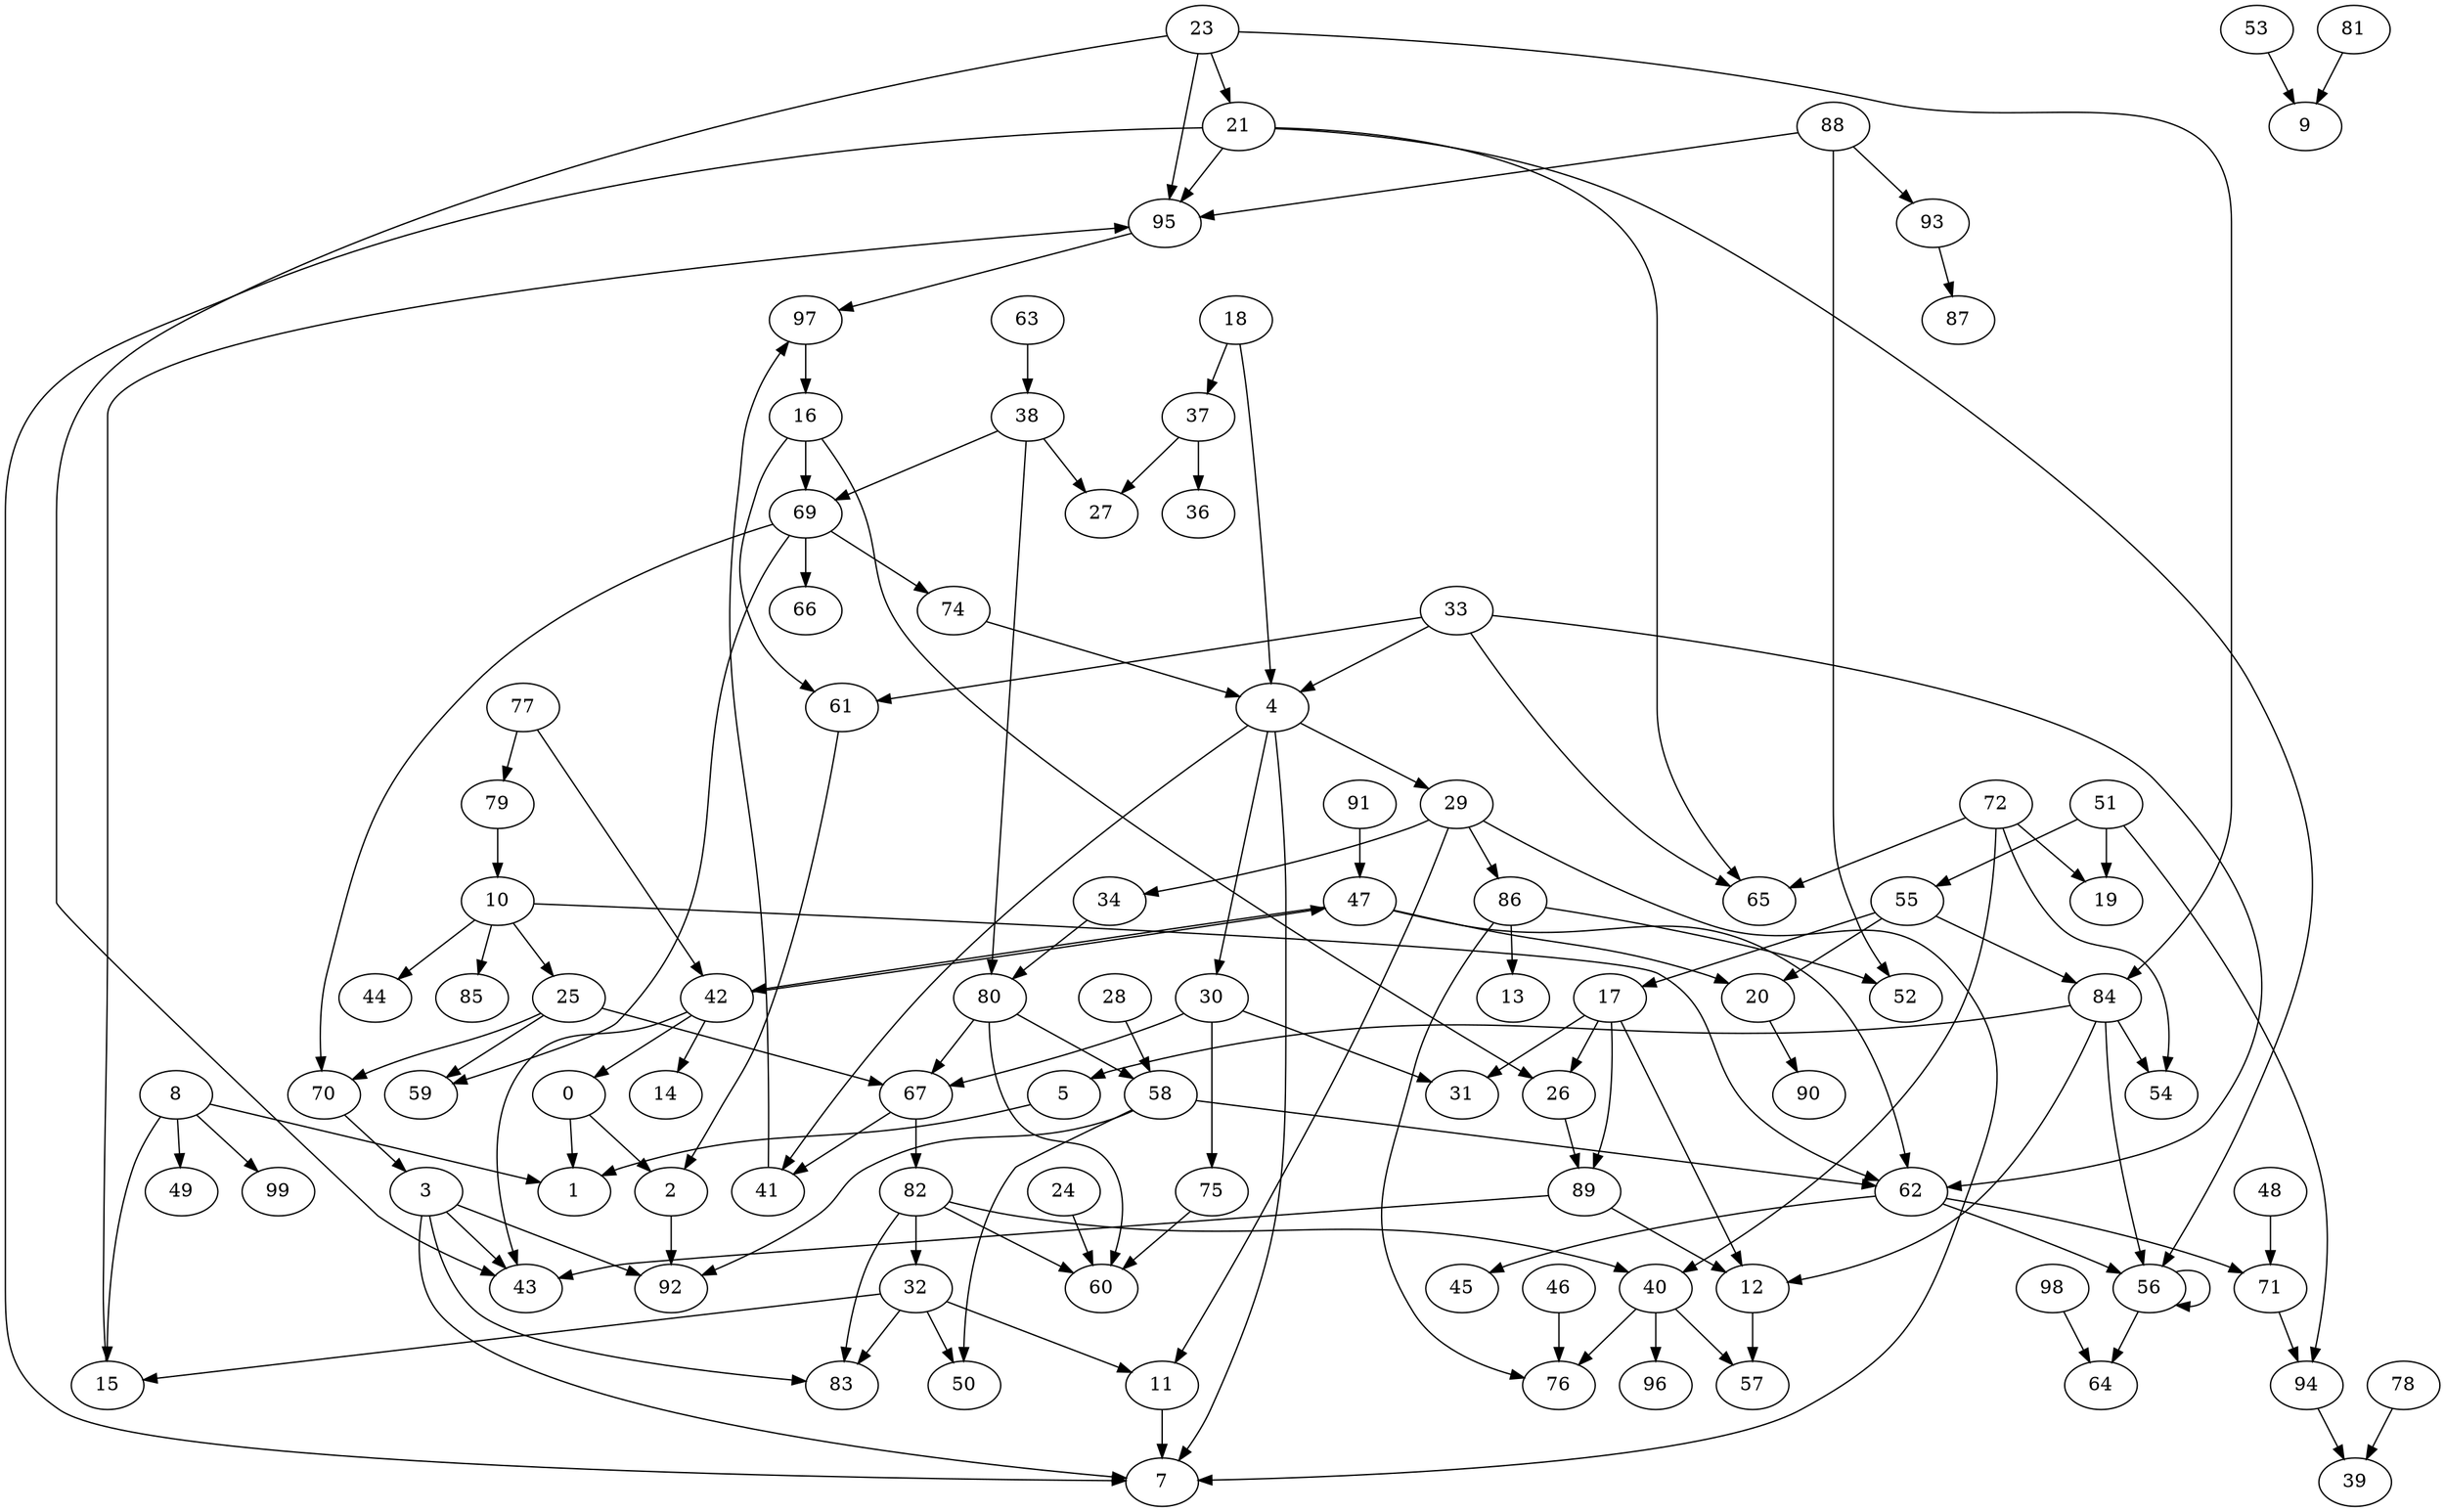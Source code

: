digraph cfg {
0 -> { 1 2 }
2 -> { 92 }
3 -> { 7 }
3 -> { 92 }
3 -> { 83 }
3 -> { 43 }
4 -> { 30 }
4 -> { 7 }
4 -> { 29 }
4 -> { 41 }
5 -> { 1 }
8 -> { 49 }
8 -> { 1 }
8 -> { 15 }
8 -> { 99 }
10 -> { 44 }
10 -> { 85 }
10 -> { 25 }
10 -> { 62 }
11 -> { 7 }
12 -> { 57 }
15 -> { 95 }
16 -> { 69 }
16 -> { 61 }
16 -> { 26 }
17 -> { 26 }
17 -> { 89 }
17 -> { 12 }
17 -> { 31 }
18 -> { 37 }
18 -> { 4 }
20 -> { 90 }
21 -> { 95 }
21 -> { 7 }
21 -> { 56 }
21 -> { 65 }
23 -> { 43 }
23 -> { 21 }
23 -> { 84 }
23 -> { 95 }
24 -> { 60 }
25 -> { 70 }
25 -> { 59 }
25 -> { 67 }
26 -> { 89 }
28 -> { 58 }
29 -> { 34 }
29 -> { 11 }
29 -> { 7 }
29 -> { 86 }
30 -> { 67 }
30 -> { 75 }
30 -> { 31 }
32 -> { 50 }
32 -> { 83 }
32 -> { 11 }
32 -> { 15 }
33 -> { 65 }
33 -> { 4 }
33 -> { 62 }
33 -> { 61 }
34 -> { 80 }
37 -> { 27 }
37 -> { 36 }
38 -> { 69 }
38 -> { 80 }
38 -> { 27 }
40 -> { 96 }
40 -> { 57 }
40 -> { 76 }
41 -> { 97 }
42 -> { 14 }
42 -> { 0 }
42 -> { 47 }
42 -> { 43 }
46 -> { 76 }
47 -> { 42 }
47 -> { 20 }
47 -> { 62 }
48 -> { 71 }
51 -> { 55 }
51 -> { 19 }
51 -> { 94 }
53 -> { 9 }
55 -> { 20 }
55 -> { 84 }
55 -> { 17 }
56 -> { 56 }
56 -> { 64 }
58 -> { 92 }
58 -> { 50 }
58 -> { 62 }
61 -> { 2 }
62 -> { 71 }
62 -> { 56 }
62 -> { 45 }
63 -> { 38 }
67 -> { 82 }
67 -> { 41 }
69 -> { 59 }
69 -> { 70 }
69 -> { 74 }
69 -> { 66 }
70 -> { 3 }
71 -> { 94 }
72 -> { 19 }
72 -> { 54 }
72 -> { 40 }
72 -> { 65 }
74 -> { 4 }
75 -> { 60 }
77 -> { 42 }
77 -> { 79 }
78 -> { 39 }
79 -> { 10 }
80 -> { 67 }
80 -> { 60 }
80 -> { 58 }
81 -> { 9 }
82 -> { 60 }
82 -> { 32 }
82 -> { 83 }
82 -> { 40 }
84 -> { 54 }
84 -> { 5 }
84 -> { 12 }
84 -> { 56 }
86 -> { 52 }
86 -> { 76 }
86 -> { 13 }
88 -> { 93 }
88 -> { 52 }
88 -> { 95 }
89 -> { 43 }
89 -> { 12 }
91 -> { 47 }
93 -> { 87 }
94 -> { 39 }
95 -> { 97 }
97 -> { 16 }
98 -> { 64 }
}
